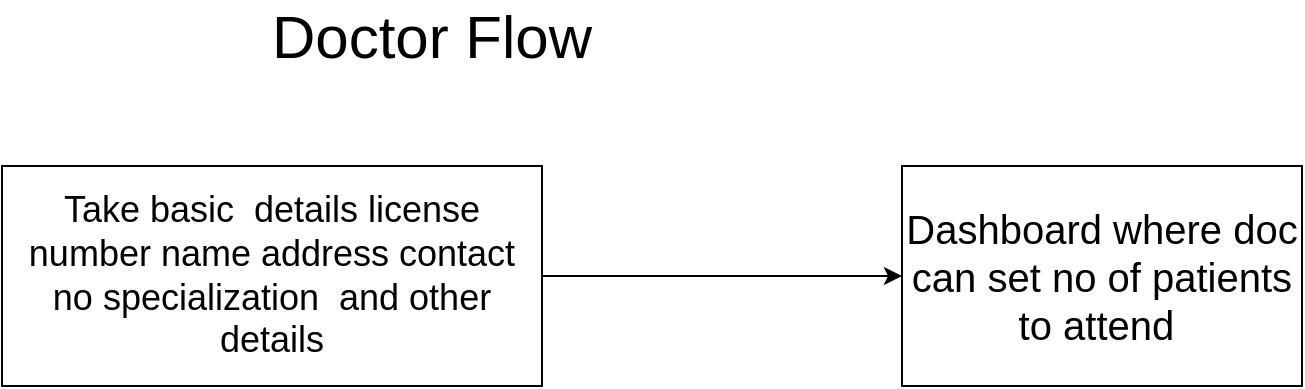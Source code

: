<mxfile version="14.2.9" type="github">
  <diagram id="B8d_6DvDPMdlBQcZ8i8d" name="Page-1">
    <mxGraphModel dx="1673" dy="896" grid="1" gridSize="10" guides="1" tooltips="1" connect="1" arrows="1" fold="1" page="1" pageScale="1" pageWidth="1654" pageHeight="1169" math="0" shadow="0">
      <root>
        <mxCell id="0" />
        <mxCell id="1" parent="0" />
        <mxCell id="9Yd9vikefjvU3ahJ1IXX-4" style="edgeStyle=orthogonalEdgeStyle;rounded=0;orthogonalLoop=1;jettySize=auto;html=1;entryX=0;entryY=0.5;entryDx=0;entryDy=0;fontSize=30;" edge="1" parent="1" source="9Yd9vikefjvU3ahJ1IXX-1" target="9Yd9vikefjvU3ahJ1IXX-3">
          <mxGeometry relative="1" as="geometry" />
        </mxCell>
        <mxCell id="9Yd9vikefjvU3ahJ1IXX-1" value="&lt;font style=&quot;font-size: 18px&quot;&gt;Take basic&amp;nbsp; details license number name address contact no specialization&amp;nbsp; and other details&lt;/font&gt;" style="rounded=0;whiteSpace=wrap;html=1;" vertex="1" parent="1">
          <mxGeometry x="80" y="200" width="270" height="110" as="geometry" />
        </mxCell>
        <mxCell id="9Yd9vikefjvU3ahJ1IXX-2" value="&lt;font style=&quot;font-size: 30px;&quot;&gt;Doctor Flow&lt;/font&gt;" style="text;html=1;strokeColor=none;fillColor=none;align=center;verticalAlign=middle;whiteSpace=wrap;rounded=0;fontSize=30;" vertex="1" parent="1">
          <mxGeometry x="200" y="120" width="190" height="30" as="geometry" />
        </mxCell>
        <mxCell id="9Yd9vikefjvU3ahJ1IXX-3" value="&lt;font style=&quot;font-size: 20px;&quot;&gt;Dashboard where doc can set no of patients to attend&amp;nbsp;&lt;/font&gt;" style="rounded=0;whiteSpace=wrap;html=1;fontSize=20;" vertex="1" parent="1">
          <mxGeometry x="530" y="200" width="200" height="110" as="geometry" />
        </mxCell>
      </root>
    </mxGraphModel>
  </diagram>
</mxfile>
